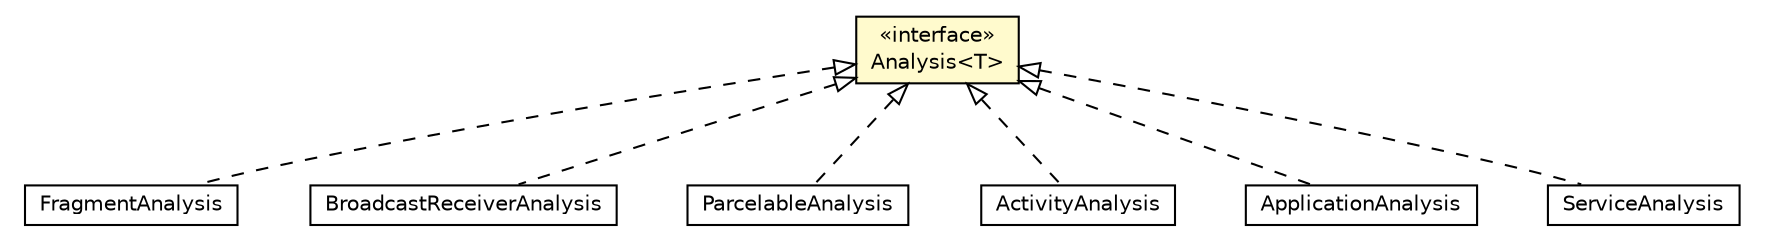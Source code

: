 #!/usr/local/bin/dot
#
# Class diagram 
# Generated by UMLGraph version 5.1 (http://www.umlgraph.org/)
#

digraph G {
	edge [fontname="Helvetica",fontsize=10,labelfontname="Helvetica",labelfontsize=10];
	node [fontname="Helvetica",fontsize=10,shape=plaintext];
	nodesep=0.25;
	ranksep=0.5;
	// org.androidtransfuse.analysis.Analysis<T>
	c23529 [label=<<table title="org.androidtransfuse.analysis.Analysis" border="0" cellborder="1" cellspacing="0" cellpadding="2" port="p" bgcolor="lemonChiffon" href="./Analysis.html">
		<tr><td><table border="0" cellspacing="0" cellpadding="1">
<tr><td align="center" balign="center"> &#171;interface&#187; </td></tr>
<tr><td align="center" balign="center"> Analysis&lt;T&gt; </td></tr>
		</table></td></tr>
		</table>>, fontname="Helvetica", fontcolor="black", fontsize=10.0];
	// org.androidtransfuse.analysis.FragmentAnalysis
	c23530 [label=<<table title="org.androidtransfuse.analysis.FragmentAnalysis" border="0" cellborder="1" cellspacing="0" cellpadding="2" port="p" href="./FragmentAnalysis.html">
		<tr><td><table border="0" cellspacing="0" cellpadding="1">
<tr><td align="center" balign="center"> FragmentAnalysis </td></tr>
		</table></td></tr>
		</table>>, fontname="Helvetica", fontcolor="black", fontsize=10.0];
	// org.androidtransfuse.analysis.BroadcastReceiverAnalysis
	c23531 [label=<<table title="org.androidtransfuse.analysis.BroadcastReceiverAnalysis" border="0" cellborder="1" cellspacing="0" cellpadding="2" port="p" href="./BroadcastReceiverAnalysis.html">
		<tr><td><table border="0" cellspacing="0" cellpadding="1">
<tr><td align="center" balign="center"> BroadcastReceiverAnalysis </td></tr>
		</table></td></tr>
		</table>>, fontname="Helvetica", fontcolor="black", fontsize=10.0];
	// org.androidtransfuse.analysis.ParcelableAnalysis
	c23533 [label=<<table title="org.androidtransfuse.analysis.ParcelableAnalysis" border="0" cellborder="1" cellspacing="0" cellpadding="2" port="p" href="./ParcelableAnalysis.html">
		<tr><td><table border="0" cellspacing="0" cellpadding="1">
<tr><td align="center" balign="center"> ParcelableAnalysis </td></tr>
		</table></td></tr>
		</table>>, fontname="Helvetica", fontcolor="black", fontsize=10.0];
	// org.androidtransfuse.analysis.ActivityAnalysis
	c23534 [label=<<table title="org.androidtransfuse.analysis.ActivityAnalysis" border="0" cellborder="1" cellspacing="0" cellpadding="2" port="p" href="./ActivityAnalysis.html">
		<tr><td><table border="0" cellspacing="0" cellpadding="1">
<tr><td align="center" balign="center"> ActivityAnalysis </td></tr>
		</table></td></tr>
		</table>>, fontname="Helvetica", fontcolor="black", fontsize=10.0];
	// org.androidtransfuse.analysis.ApplicationAnalysis
	c23538 [label=<<table title="org.androidtransfuse.analysis.ApplicationAnalysis" border="0" cellborder="1" cellspacing="0" cellpadding="2" port="p" href="./ApplicationAnalysis.html">
		<tr><td><table border="0" cellspacing="0" cellpadding="1">
<tr><td align="center" balign="center"> ApplicationAnalysis </td></tr>
		</table></td></tr>
		</table>>, fontname="Helvetica", fontcolor="black", fontsize=10.0];
	// org.androidtransfuse.analysis.ServiceAnalysis
	c23541 [label=<<table title="org.androidtransfuse.analysis.ServiceAnalysis" border="0" cellborder="1" cellspacing="0" cellpadding="2" port="p" href="./ServiceAnalysis.html">
		<tr><td><table border="0" cellspacing="0" cellpadding="1">
<tr><td align="center" balign="center"> ServiceAnalysis </td></tr>
		</table></td></tr>
		</table>>, fontname="Helvetica", fontcolor="black", fontsize=10.0];
	//org.androidtransfuse.analysis.FragmentAnalysis implements org.androidtransfuse.analysis.Analysis<T>
	c23529:p -> c23530:p [dir=back,arrowtail=empty,style=dashed];
	//org.androidtransfuse.analysis.BroadcastReceiverAnalysis implements org.androidtransfuse.analysis.Analysis<T>
	c23529:p -> c23531:p [dir=back,arrowtail=empty,style=dashed];
	//org.androidtransfuse.analysis.ParcelableAnalysis implements org.androidtransfuse.analysis.Analysis<T>
	c23529:p -> c23533:p [dir=back,arrowtail=empty,style=dashed];
	//org.androidtransfuse.analysis.ActivityAnalysis implements org.androidtransfuse.analysis.Analysis<T>
	c23529:p -> c23534:p [dir=back,arrowtail=empty,style=dashed];
	//org.androidtransfuse.analysis.ApplicationAnalysis implements org.androidtransfuse.analysis.Analysis<T>
	c23529:p -> c23538:p [dir=back,arrowtail=empty,style=dashed];
	//org.androidtransfuse.analysis.ServiceAnalysis implements org.androidtransfuse.analysis.Analysis<T>
	c23529:p -> c23541:p [dir=back,arrowtail=empty,style=dashed];
}

